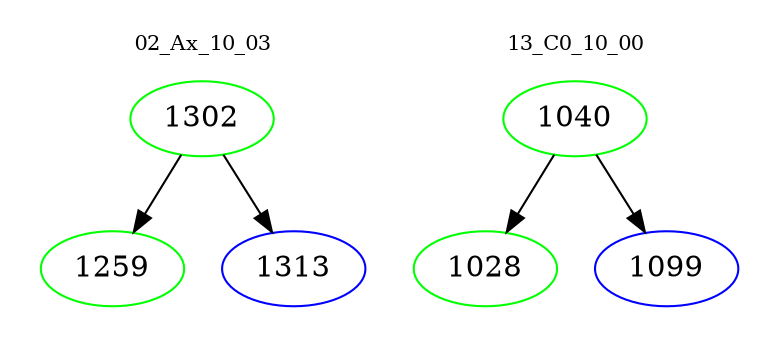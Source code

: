 digraph{
subgraph cluster_0 {
color = white
label = "02_Ax_10_03";
fontsize=10;
T0_1302 [label="1302", color="green"]
T0_1302 -> T0_1259 [color="black"]
T0_1259 [label="1259", color="green"]
T0_1302 -> T0_1313 [color="black"]
T0_1313 [label="1313", color="blue"]
}
subgraph cluster_1 {
color = white
label = "13_C0_10_00";
fontsize=10;
T1_1040 [label="1040", color="green"]
T1_1040 -> T1_1028 [color="black"]
T1_1028 [label="1028", color="green"]
T1_1040 -> T1_1099 [color="black"]
T1_1099 [label="1099", color="blue"]
}
}
